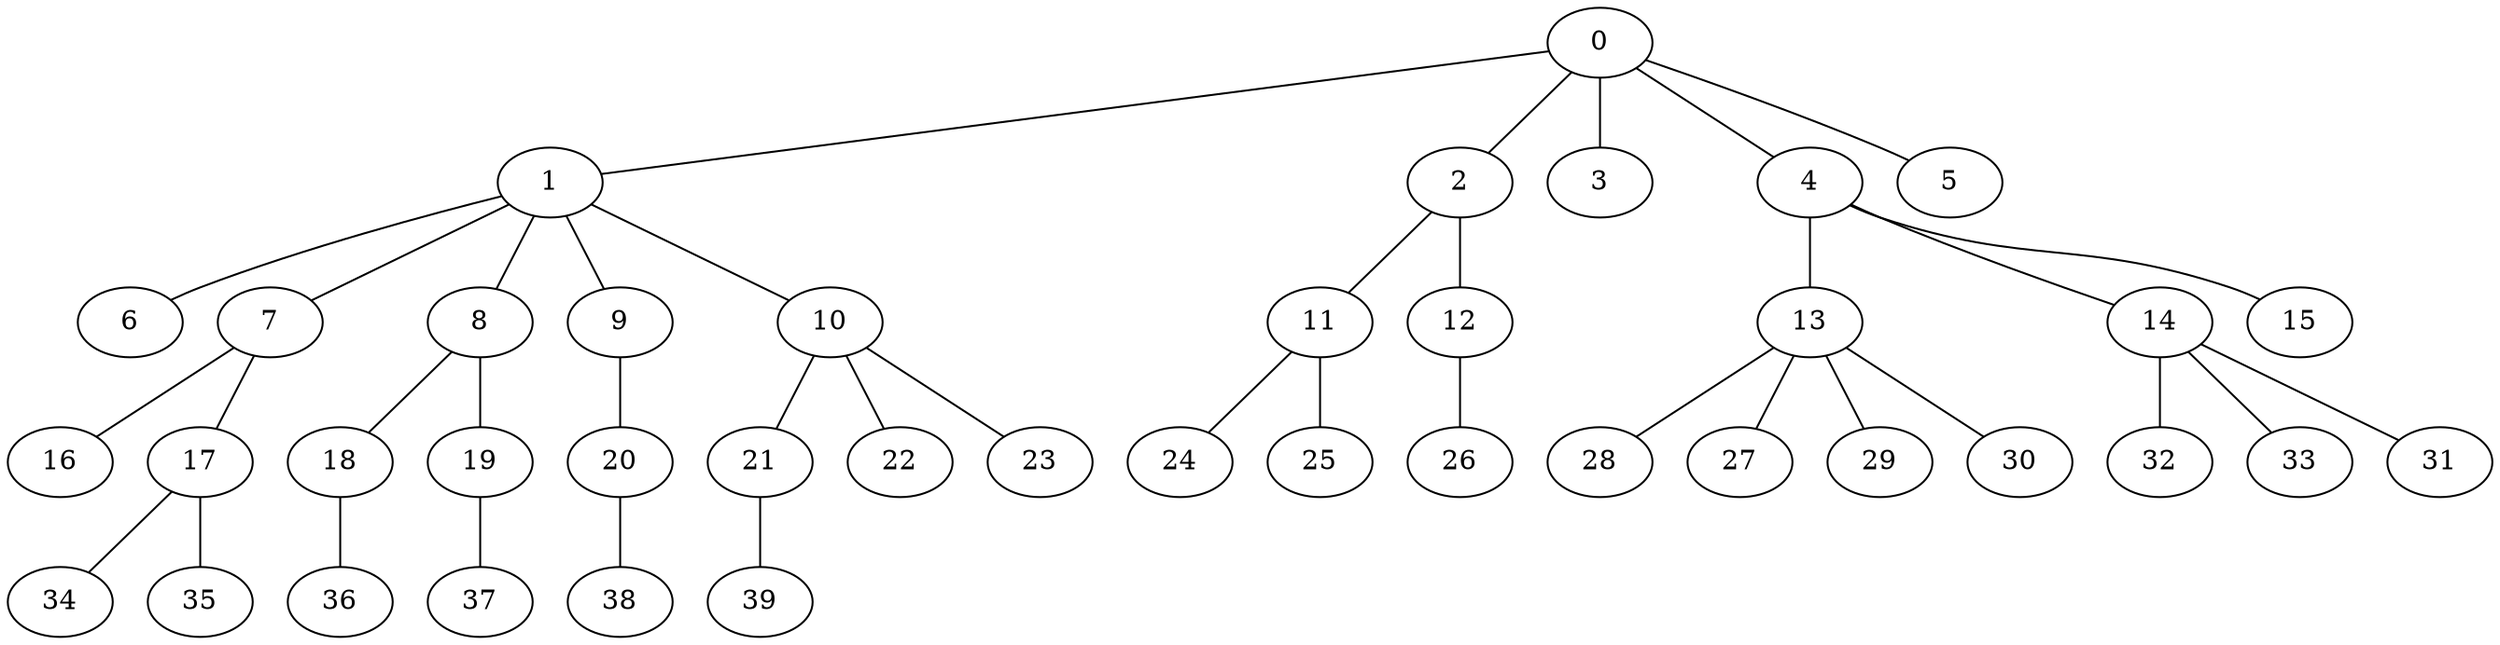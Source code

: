 
graph graphname {
    0 -- 1
0 -- 2
0 -- 3
0 -- 4
0 -- 5
1 -- 6
1 -- 7
1 -- 8
1 -- 9
1 -- 10
2 -- 11
2 -- 12
4 -- 13
4 -- 14
4 -- 15
7 -- 16
7 -- 17
8 -- 18
8 -- 19
9 -- 20
10 -- 21
10 -- 22
10 -- 23
11 -- 24
11 -- 25
12 -- 26
13 -- 28
13 -- 27
13 -- 29
13 -- 30
14 -- 32
14 -- 33
14 -- 31
17 -- 34
17 -- 35
18 -- 36
19 -- 37
20 -- 38
21 -- 39

}
